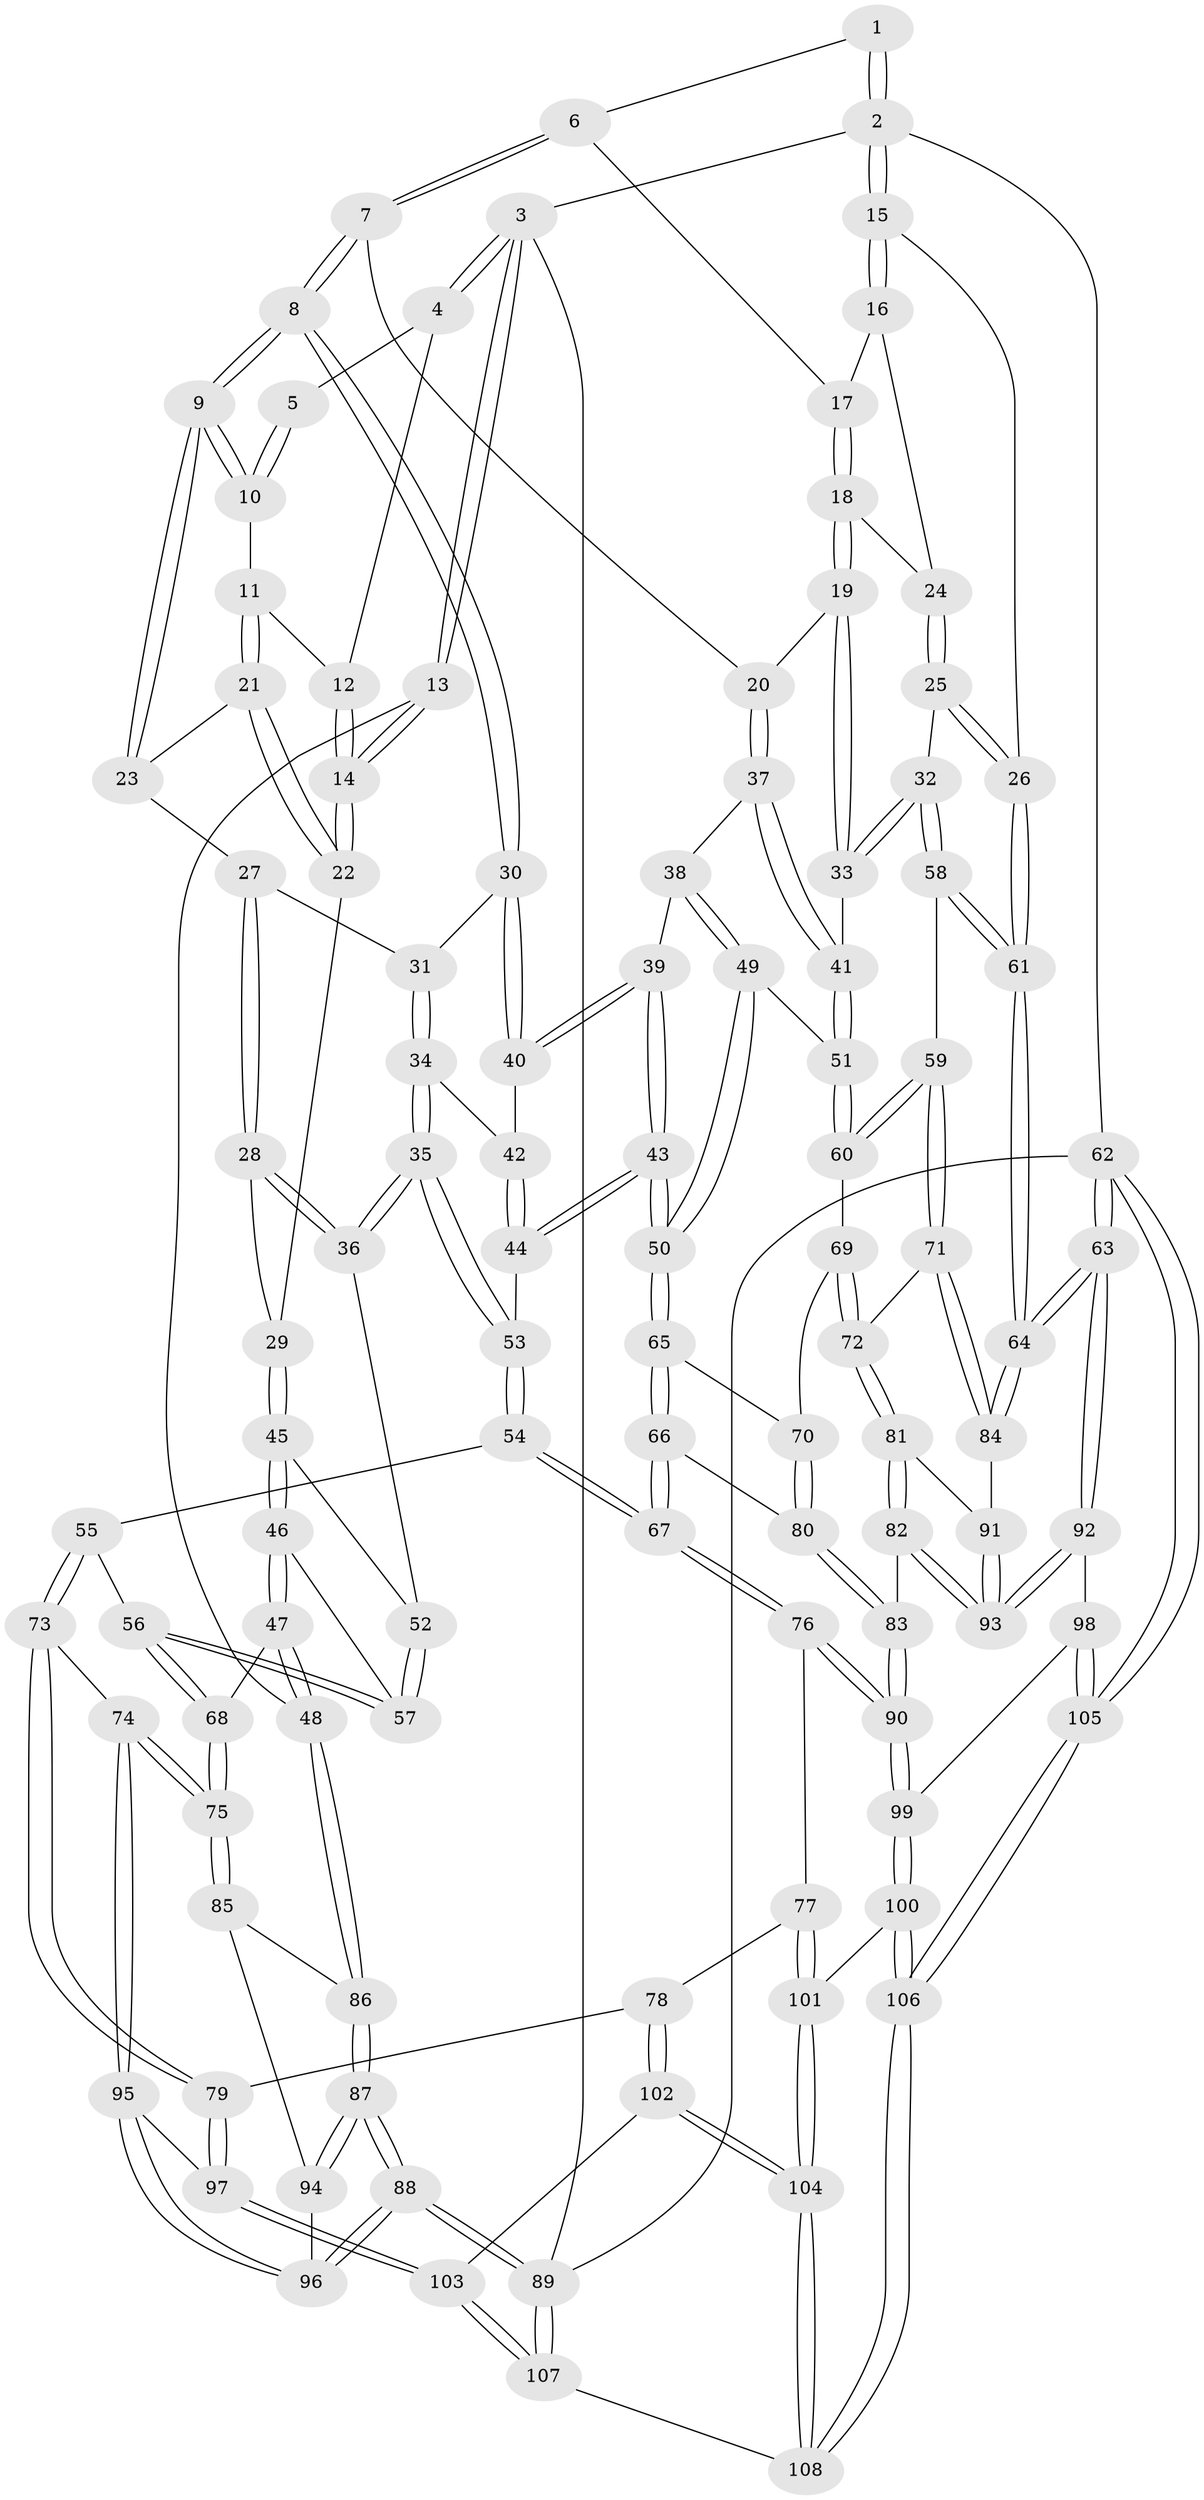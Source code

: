 // Generated by graph-tools (version 1.1) at 2025/27/03/15/25 16:27:57]
// undirected, 108 vertices, 267 edges
graph export_dot {
graph [start="1"]
  node [color=gray90,style=filled];
  1 [pos="+0.7683701698057039+0"];
  2 [pos="+1+0"];
  3 [pos="+0+0"];
  4 [pos="+0.3476831433171669+0"];
  5 [pos="+0.5441373202140891+0"];
  6 [pos="+0.7417007186635307+0.02068671407921523"];
  7 [pos="+0.6160256038082685+0.18918351242052783"];
  8 [pos="+0.582674464761829+0.1943439283556525"];
  9 [pos="+0.5767101186464875+0.18968893605137002"];
  10 [pos="+0.5625938946270024+0.09123014278549096"];
  11 [pos="+0.3416369432551551+0"];
  12 [pos="+0.3350679818603546+0"];
  13 [pos="+0+0.19750534167186495"];
  14 [pos="+0+0.18722544574551492"];
  15 [pos="+1+0"];
  16 [pos="+0.8571439285733004+0.12246675635635595"];
  17 [pos="+0.7835496621222854+0.0825594217787886"];
  18 [pos="+0.7866491484922363+0.221881991134458"];
  19 [pos="+0.7723234604836834+0.2407914320891231"];
  20 [pos="+0.6557988556092543+0.21137510420831204"];
  21 [pos="+0.34692430015806264+0.09122081267534919"];
  22 [pos="+0.2231195844364872+0.22524533176914702"];
  23 [pos="+0.42374708304272135+0.1484128227286007"];
  24 [pos="+0.8581566938364169+0.1876284331175712"];
  25 [pos="+0.9472306064805206+0.21815019530832452"];
  26 [pos="+1+0.025995825590480134"];
  27 [pos="+0.4141006669590467+0.2213758702542947"];
  28 [pos="+0.29760554761100855+0.3309354870768963"];
  29 [pos="+0.24044782998649625+0.2633061621600306"];
  30 [pos="+0.5668264352636304+0.24557600198988955"];
  31 [pos="+0.42021800748458626+0.2819000735396105"];
  32 [pos="+0.8400387485712284+0.38243496539333816"];
  33 [pos="+0.8342167710321082+0.38058409395312154"];
  34 [pos="+0.3935513842975951+0.36783512967890564"];
  35 [pos="+0.36675618567255674+0.39815720699046747"];
  36 [pos="+0.3268434846641516+0.37451957250259366"];
  37 [pos="+0.6902773769448899+0.34465117898879355"];
  38 [pos="+0.6395298583212111+0.36312974040121676"];
  39 [pos="+0.5821772301043577+0.3137832164292944"];
  40 [pos="+0.5605615756429259+0.2822921626678964"];
  41 [pos="+0.8025620693727669+0.39082149439339314"];
  42 [pos="+0.5572556087089325+0.2858843877884534"];
  43 [pos="+0.5817022415154933+0.48732258639317766"];
  44 [pos="+0.506683601465099+0.4484136083876991"];
  45 [pos="+0.13154734400842322+0.4355640899706106"];
  46 [pos="+0.10123892313323167+0.4547101863014328"];
  47 [pos="+0+0.44997488035888955"];
  48 [pos="+0+0.449660975747201"];
  49 [pos="+0.638281785154794+0.5164016703782036"];
  50 [pos="+0.627703599128705+0.5228996241686148"];
  51 [pos="+0.6406595104579595+0.5157562545430664"];
  52 [pos="+0.25760356977683074+0.41659949571506566"];
  53 [pos="+0.3877836021367664+0.4417276992822298"];
  54 [pos="+0.3621907371665926+0.5509443832056699"];
  55 [pos="+0.2849966596112569+0.5813021698034171"];
  56 [pos="+0.22162135008363662+0.5511000699108725"];
  57 [pos="+0.21087900711702337+0.5357880595092854"];
  58 [pos="+0.9407374178672916+0.4714796185300216"];
  59 [pos="+0.8696687874982835+0.5769068866456757"];
  60 [pos="+0.8285762554102866+0.5886317505829975"];
  61 [pos="+1+0.469571183119076"];
  62 [pos="+1+1"];
  63 [pos="+1+1"];
  64 [pos="+1+0.9956608665654302"];
  65 [pos="+0.6268948538943158+0.5255119438938275"];
  66 [pos="+0.5882309241858003+0.5892640809060233"];
  67 [pos="+0.499442646512145+0.6956266621634399"];
  68 [pos="+0.10537770568952977+0.6378003108445583"];
  69 [pos="+0.8070944181676147+0.6144765809781673"];
  70 [pos="+0.7267002238256307+0.648365288367369"];
  71 [pos="+0.902547820367089+0.687938348725213"];
  72 [pos="+0.7872233587625291+0.7022628928642408"];
  73 [pos="+0.25370117304143197+0.6768147084907422"];
  74 [pos="+0.15359461017335976+0.7401098467451283"];
  75 [pos="+0.14873256786721736+0.7377221496728464"];
  76 [pos="+0.4987518295362402+0.7509134641952934"];
  77 [pos="+0.48772946112060184+0.7609666573750117"];
  78 [pos="+0.45725968824213364+0.7795997898434935"];
  79 [pos="+0.40044647619274465+0.7912925962304007"];
  80 [pos="+0.7166230945430734+0.7025113301357092"];
  81 [pos="+0.738126101834567+0.7700028554152446"];
  82 [pos="+0.7304718453458682+0.7744556510464033"];
  83 [pos="+0.7253760437535857+0.7759722414606631"];
  84 [pos="+0.9166017390148647+0.7133431903744726"];
  85 [pos="+0.0931728526664054+0.7546213688239091"];
  86 [pos="+0+0.584864984734968"];
  87 [pos="+0+0.9585104213701152"];
  88 [pos="+0+1"];
  89 [pos="+0+1"];
  90 [pos="+0.6717161867420965+0.8249319679868028"];
  91 [pos="+0.8263368957483154+0.7579139432606344"];
  92 [pos="+1+1"];
  93 [pos="+0.9036342143154883+0.860528071540965"];
  94 [pos="+0.07306919795527676+0.7692105237443474"];
  95 [pos="+0.19831680545567826+0.844556495093866"];
  96 [pos="+0.06466904302583515+0.9260546676947738"];
  97 [pos="+0.2647642939247004+0.8858557056765342"];
  98 [pos="+0.6995727623657755+0.8565860468446367"];
  99 [pos="+0.6753435966596412+0.8377148347501396"];
  100 [pos="+0.6541210346000003+0.9016631058908011"];
  101 [pos="+0.5538823472404033+1"];
  102 [pos="+0.43977402883474+0.9473436026886816"];
  103 [pos="+0.2728440642720784+0.9622030558643064"];
  104 [pos="+0.5188345975553674+1"];
  105 [pos="+0.9109416284201973+1"];
  106 [pos="+0.8405558635823682+1"];
  107 [pos="+0.22929845259021853+1"];
  108 [pos="+0.5123944400152854+1"];
  1 -- 2;
  1 -- 2;
  1 -- 6;
  2 -- 3;
  2 -- 15;
  2 -- 15;
  2 -- 62;
  3 -- 4;
  3 -- 4;
  3 -- 13;
  3 -- 13;
  3 -- 89;
  4 -- 5;
  4 -- 12;
  5 -- 10;
  5 -- 10;
  6 -- 7;
  6 -- 7;
  6 -- 17;
  7 -- 8;
  7 -- 8;
  7 -- 20;
  8 -- 9;
  8 -- 9;
  8 -- 30;
  8 -- 30;
  9 -- 10;
  9 -- 10;
  9 -- 23;
  9 -- 23;
  10 -- 11;
  11 -- 12;
  11 -- 21;
  11 -- 21;
  12 -- 14;
  12 -- 14;
  13 -- 14;
  13 -- 14;
  13 -- 48;
  14 -- 22;
  14 -- 22;
  15 -- 16;
  15 -- 16;
  15 -- 26;
  16 -- 17;
  16 -- 24;
  17 -- 18;
  17 -- 18;
  18 -- 19;
  18 -- 19;
  18 -- 24;
  19 -- 20;
  19 -- 33;
  19 -- 33;
  20 -- 37;
  20 -- 37;
  21 -- 22;
  21 -- 22;
  21 -- 23;
  22 -- 29;
  23 -- 27;
  24 -- 25;
  24 -- 25;
  25 -- 26;
  25 -- 26;
  25 -- 32;
  26 -- 61;
  26 -- 61;
  27 -- 28;
  27 -- 28;
  27 -- 31;
  28 -- 29;
  28 -- 36;
  28 -- 36;
  29 -- 45;
  29 -- 45;
  30 -- 31;
  30 -- 40;
  30 -- 40;
  31 -- 34;
  31 -- 34;
  32 -- 33;
  32 -- 33;
  32 -- 58;
  32 -- 58;
  33 -- 41;
  34 -- 35;
  34 -- 35;
  34 -- 42;
  35 -- 36;
  35 -- 36;
  35 -- 53;
  35 -- 53;
  36 -- 52;
  37 -- 38;
  37 -- 41;
  37 -- 41;
  38 -- 39;
  38 -- 49;
  38 -- 49;
  39 -- 40;
  39 -- 40;
  39 -- 43;
  39 -- 43;
  40 -- 42;
  41 -- 51;
  41 -- 51;
  42 -- 44;
  42 -- 44;
  43 -- 44;
  43 -- 44;
  43 -- 50;
  43 -- 50;
  44 -- 53;
  45 -- 46;
  45 -- 46;
  45 -- 52;
  46 -- 47;
  46 -- 47;
  46 -- 57;
  47 -- 48;
  47 -- 48;
  47 -- 68;
  48 -- 86;
  48 -- 86;
  49 -- 50;
  49 -- 50;
  49 -- 51;
  50 -- 65;
  50 -- 65;
  51 -- 60;
  51 -- 60;
  52 -- 57;
  52 -- 57;
  53 -- 54;
  53 -- 54;
  54 -- 55;
  54 -- 67;
  54 -- 67;
  55 -- 56;
  55 -- 73;
  55 -- 73;
  56 -- 57;
  56 -- 57;
  56 -- 68;
  56 -- 68;
  58 -- 59;
  58 -- 61;
  58 -- 61;
  59 -- 60;
  59 -- 60;
  59 -- 71;
  59 -- 71;
  60 -- 69;
  61 -- 64;
  61 -- 64;
  62 -- 63;
  62 -- 63;
  62 -- 105;
  62 -- 105;
  62 -- 89;
  63 -- 64;
  63 -- 64;
  63 -- 92;
  63 -- 92;
  64 -- 84;
  64 -- 84;
  65 -- 66;
  65 -- 66;
  65 -- 70;
  66 -- 67;
  66 -- 67;
  66 -- 80;
  67 -- 76;
  67 -- 76;
  68 -- 75;
  68 -- 75;
  69 -- 70;
  69 -- 72;
  69 -- 72;
  70 -- 80;
  70 -- 80;
  71 -- 72;
  71 -- 84;
  71 -- 84;
  72 -- 81;
  72 -- 81;
  73 -- 74;
  73 -- 79;
  73 -- 79;
  74 -- 75;
  74 -- 75;
  74 -- 95;
  74 -- 95;
  75 -- 85;
  75 -- 85;
  76 -- 77;
  76 -- 90;
  76 -- 90;
  77 -- 78;
  77 -- 101;
  77 -- 101;
  78 -- 79;
  78 -- 102;
  78 -- 102;
  79 -- 97;
  79 -- 97;
  80 -- 83;
  80 -- 83;
  81 -- 82;
  81 -- 82;
  81 -- 91;
  82 -- 83;
  82 -- 93;
  82 -- 93;
  83 -- 90;
  83 -- 90;
  84 -- 91;
  85 -- 86;
  85 -- 94;
  86 -- 87;
  86 -- 87;
  87 -- 88;
  87 -- 88;
  87 -- 94;
  87 -- 94;
  88 -- 89;
  88 -- 89;
  88 -- 96;
  88 -- 96;
  89 -- 107;
  89 -- 107;
  90 -- 99;
  90 -- 99;
  91 -- 93;
  91 -- 93;
  92 -- 93;
  92 -- 93;
  92 -- 98;
  94 -- 96;
  95 -- 96;
  95 -- 96;
  95 -- 97;
  97 -- 103;
  97 -- 103;
  98 -- 99;
  98 -- 105;
  98 -- 105;
  99 -- 100;
  99 -- 100;
  100 -- 101;
  100 -- 106;
  100 -- 106;
  101 -- 104;
  101 -- 104;
  102 -- 103;
  102 -- 104;
  102 -- 104;
  103 -- 107;
  103 -- 107;
  104 -- 108;
  104 -- 108;
  105 -- 106;
  105 -- 106;
  106 -- 108;
  106 -- 108;
  107 -- 108;
}
